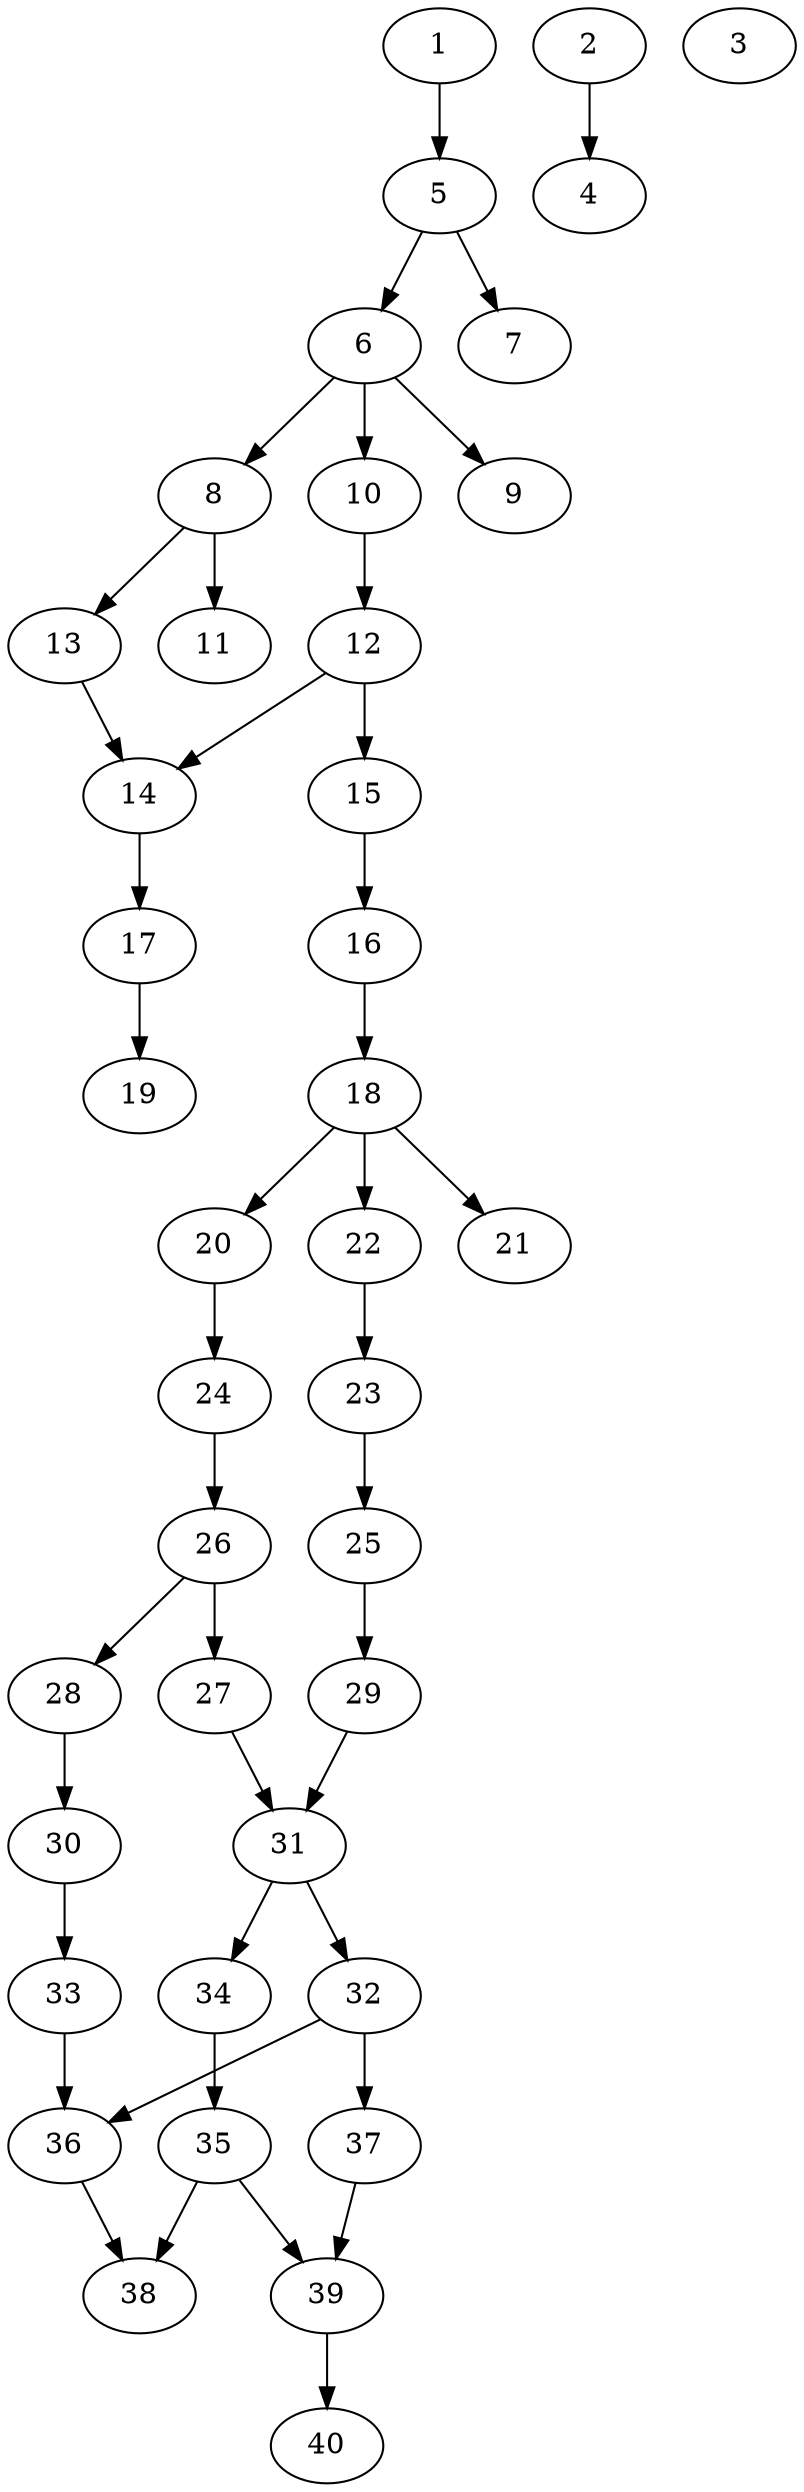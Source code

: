 // DAG automatically generated by daggen at Thu Oct  3 14:06:48 2019
// ./daggen --dot -n 40 --ccr 0.5 --fat 0.3 --regular 0.7 --density 0.5 --mindata 5242880 --maxdata 52428800 
digraph G {
  1 [size="71673856", alpha="0.03", expect_size="35836928"] 
  1 -> 5 [size ="35836928"]
  2 [size="88246272", alpha="0.05", expect_size="44123136"] 
  2 -> 4 [size ="44123136"]
  3 [size="14430208", alpha="0.19", expect_size="7215104"] 
  4 [size="14276608", alpha="0.09", expect_size="7138304"] 
  5 [size="34105344", alpha="0.05", expect_size="17052672"] 
  5 -> 6 [size ="17052672"]
  5 -> 7 [size ="17052672"]
  6 [size="47212544", alpha="0.18", expect_size="23606272"] 
  6 -> 8 [size ="23606272"]
  6 -> 9 [size ="23606272"]
  6 -> 10 [size ="23606272"]
  7 [size="38596608", alpha="0.05", expect_size="19298304"] 
  8 [size="61159424", alpha="0.08", expect_size="30579712"] 
  8 -> 11 [size ="30579712"]
  8 -> 13 [size ="30579712"]
  9 [size="83359744", alpha="0.13", expect_size="41679872"] 
  10 [size="66170880", alpha="0.01", expect_size="33085440"] 
  10 -> 12 [size ="33085440"]
  11 [size="28866560", alpha="0.19", expect_size="14433280"] 
  12 [size="42985472", alpha="0.10", expect_size="21492736"] 
  12 -> 14 [size ="21492736"]
  12 -> 15 [size ="21492736"]
  13 [size="68667392", alpha="0.00", expect_size="34333696"] 
  13 -> 14 [size ="34333696"]
  14 [size="63952896", alpha="0.14", expect_size="31976448"] 
  14 -> 17 [size ="31976448"]
  15 [size="11712512", alpha="0.10", expect_size="5856256"] 
  15 -> 16 [size ="5856256"]
  16 [size="34576384", alpha="0.15", expect_size="17288192"] 
  16 -> 18 [size ="17288192"]
  17 [size="25411584", alpha="0.03", expect_size="12705792"] 
  17 -> 19 [size ="12705792"]
  18 [size="48011264", alpha="0.06", expect_size="24005632"] 
  18 -> 20 [size ="24005632"]
  18 -> 21 [size ="24005632"]
  18 -> 22 [size ="24005632"]
  19 [size="84891648", alpha="0.02", expect_size="42445824"] 
  20 [size="54097920", alpha="0.09", expect_size="27048960"] 
  20 -> 24 [size ="27048960"]
  21 [size="59092992", alpha="0.08", expect_size="29546496"] 
  22 [size="55990272", alpha="0.04", expect_size="27995136"] 
  22 -> 23 [size ="27995136"]
  23 [size="10631168", alpha="0.01", expect_size="5315584"] 
  23 -> 25 [size ="5315584"]
  24 [size="12007424", alpha="0.19", expect_size="6003712"] 
  24 -> 26 [size ="6003712"]
  25 [size="77012992", alpha="0.02", expect_size="38506496"] 
  25 -> 29 [size ="38506496"]
  26 [size="28098560", alpha="0.12", expect_size="14049280"] 
  26 -> 27 [size ="14049280"]
  26 -> 28 [size ="14049280"]
  27 [size="97245184", alpha="0.09", expect_size="48622592"] 
  27 -> 31 [size ="48622592"]
  28 [size="16240640", alpha="0.16", expect_size="8120320"] 
  28 -> 30 [size ="8120320"]
  29 [size="46028800", alpha="0.18", expect_size="23014400"] 
  29 -> 31 [size ="23014400"]
  30 [size="56657920", alpha="0.13", expect_size="28328960"] 
  30 -> 33 [size ="28328960"]
  31 [size="98422784", alpha="0.11", expect_size="49211392"] 
  31 -> 32 [size ="49211392"]
  31 -> 34 [size ="49211392"]
  32 [size="43767808", alpha="0.16", expect_size="21883904"] 
  32 -> 36 [size ="21883904"]
  32 -> 37 [size ="21883904"]
  33 [size="64827392", alpha="0.14", expect_size="32413696"] 
  33 -> 36 [size ="32413696"]
  34 [size="71174144", alpha="0.03", expect_size="35587072"] 
  34 -> 35 [size ="35587072"]
  35 [size="66603008", alpha="0.12", expect_size="33301504"] 
  35 -> 38 [size ="33301504"]
  35 -> 39 [size ="33301504"]
  36 [size="74729472", alpha="0.06", expect_size="37364736"] 
  36 -> 38 [size ="37364736"]
  37 [size="37914624", alpha="0.03", expect_size="18957312"] 
  37 -> 39 [size ="18957312"]
  38 [size="78639104", alpha="0.09", expect_size="39319552"] 
  39 [size="58832896", alpha="0.10", expect_size="29416448"] 
  39 -> 40 [size ="29416448"]
  40 [size="51372032", alpha="0.00", expect_size="25686016"] 
}
